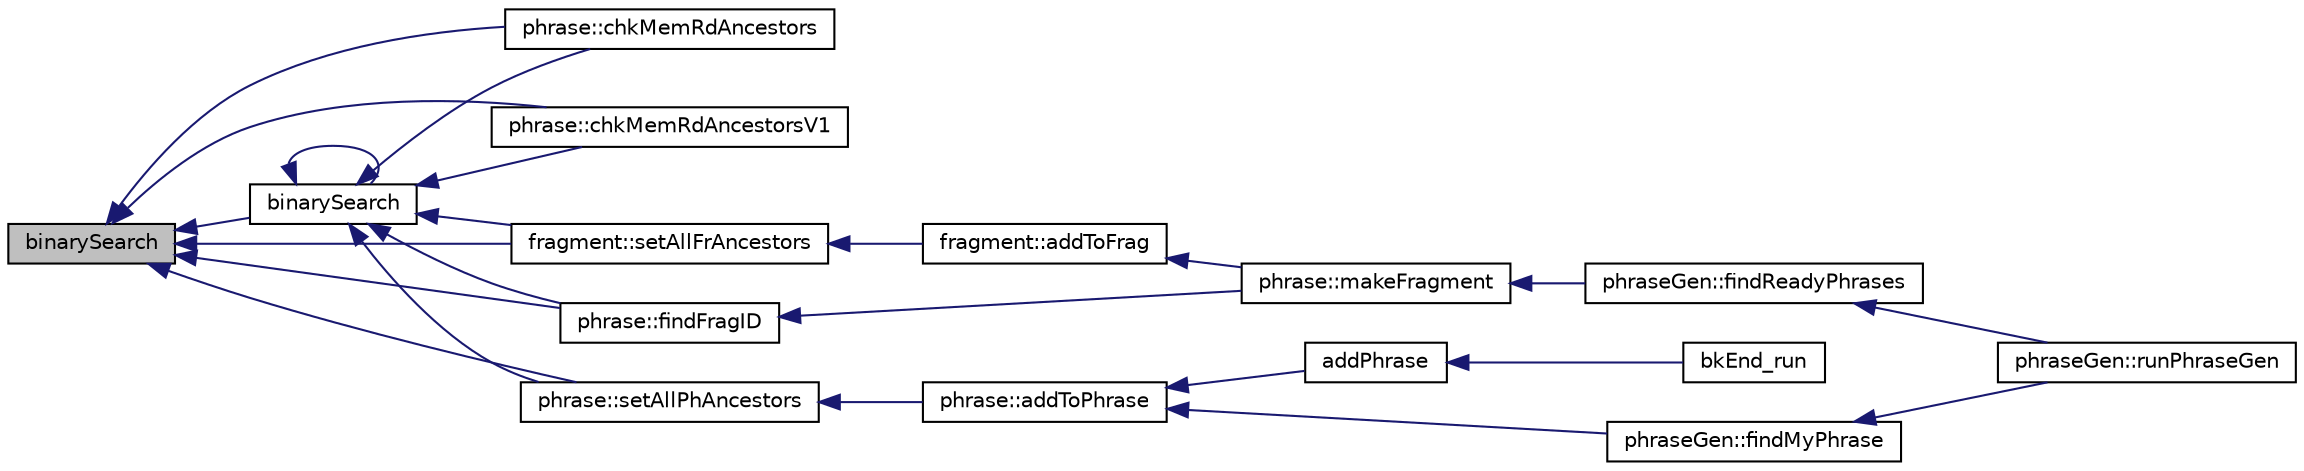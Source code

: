 digraph G
{
  edge [fontname="Helvetica",fontsize="10",labelfontname="Helvetica",labelfontsize="10"];
  node [fontname="Helvetica",fontsize="10",shape=record];
  rankdir=LR;
  Node1 [label="binarySearch",height=0.2,width=0.4,color="black", fillcolor="grey75", style="filled" fontcolor="black"];
  Node1 -> Node2 [dir=back,color="midnightblue",fontsize="10",style="solid",fontname="Helvetica"];
  Node2 [label="binarySearch",height=0.2,width=0.4,color="black", fillcolor="white", style="filled",URL="$binarySearch_8h.html#a30ed210f0a1157716fcf899daeb3f89f"];
  Node2 -> Node2 [dir=back,color="midnightblue",fontsize="10",style="solid",fontname="Helvetica"];
  Node2 -> Node3 [dir=back,color="midnightblue",fontsize="10",style="solid",fontname="Helvetica"];
  Node3 [label="phrase::chkMemRdAncestors",height=0.2,width=0.4,color="black", fillcolor="white", style="filled",URL="$classphrase.html#ae371c7fde2523a4624f99eb26d285d46"];
  Node2 -> Node4 [dir=back,color="midnightblue",fontsize="10",style="solid",fontname="Helvetica"];
  Node4 [label="phrase::chkMemRdAncestorsV1",height=0.2,width=0.4,color="black", fillcolor="white", style="filled",URL="$classphrase.html#ae326fd2bc9f95549a7b50e651d45ef94"];
  Node2 -> Node5 [dir=back,color="midnightblue",fontsize="10",style="solid",fontname="Helvetica"];
  Node5 [label="phrase::findFragID",height=0.2,width=0.4,color="black", fillcolor="white", style="filled",URL="$classphrase.html#a9a8d1a98b5fce63230b715ca6ac281ef"];
  Node5 -> Node6 [dir=back,color="midnightblue",fontsize="10",style="solid",fontname="Helvetica"];
  Node6 [label="phrase::makeFragment",height=0.2,width=0.4,color="black", fillcolor="white", style="filled",URL="$classphrase.html#ad596b3bf1c197e53a509dc02f41957cd"];
  Node6 -> Node7 [dir=back,color="midnightblue",fontsize="10",style="solid",fontname="Helvetica"];
  Node7 [label="phraseGen::findReadyPhrases",height=0.2,width=0.4,color="black", fillcolor="white", style="filled",URL="$classphraseGen.html#ab1fd52686e66bea06bd08d7fc8a4eb23"];
  Node7 -> Node8 [dir=back,color="midnightblue",fontsize="10",style="solid",fontname="Helvetica"];
  Node8 [label="phraseGen::runPhraseGen",height=0.2,width=0.4,color="black", fillcolor="white", style="filled",URL="$classphraseGen.html#a27c8b0d81592bc45e7f25e9cb7a4d1c4"];
  Node2 -> Node9 [dir=back,color="midnightblue",fontsize="10",style="solid",fontname="Helvetica"];
  Node9 [label="fragment::setAllFrAncestors",height=0.2,width=0.4,color="black", fillcolor="white", style="filled",URL="$classfragment.html#ad85462ff233b30289592d30a7f912e69"];
  Node9 -> Node10 [dir=back,color="midnightblue",fontsize="10",style="solid",fontname="Helvetica"];
  Node10 [label="fragment::addToFrag",height=0.2,width=0.4,color="black", fillcolor="white", style="filled",URL="$classfragment.html#a536afae1860d52f35d230572958c5a48"];
  Node10 -> Node6 [dir=back,color="midnightblue",fontsize="10",style="solid",fontname="Helvetica"];
  Node2 -> Node11 [dir=back,color="midnightblue",fontsize="10",style="solid",fontname="Helvetica"];
  Node11 [label="phrase::setAllPhAncestors",height=0.2,width=0.4,color="black", fillcolor="white", style="filled",URL="$classphrase.html#a6e02c8bca1014c332e8d137be57193a4"];
  Node11 -> Node12 [dir=back,color="midnightblue",fontsize="10",style="solid",fontname="Helvetica"];
  Node12 [label="phrase::addToPhrase",height=0.2,width=0.4,color="black", fillcolor="white", style="filled",URL="$classphrase.html#a747fdf8e7ac40b4bad71d20129ae0e73"];
  Node12 -> Node13 [dir=back,color="midnightblue",fontsize="10",style="solid",fontname="Helvetica"];
  Node13 [label="addPhrase",height=0.2,width=0.4,color="black", fillcolor="white", style="filled",URL="$bkEnd_8cpp.html#a73b0a124e04ab7ad583a8ad063d501c5"];
  Node13 -> Node14 [dir=back,color="midnightblue",fontsize="10",style="solid",fontname="Helvetica"];
  Node14 [label="bkEnd_run",height=0.2,width=0.4,color="black", fillcolor="white", style="filled",URL="$bkEnd_8h.html#a0de885ce07273f37e162ecb0e63ec95d"];
  Node12 -> Node15 [dir=back,color="midnightblue",fontsize="10",style="solid",fontname="Helvetica"];
  Node15 [label="phraseGen::findMyPhrase",height=0.2,width=0.4,color="black", fillcolor="white", style="filled",URL="$classphraseGen.html#a04d54cfe18dfef407499f3e6829c32d3"];
  Node15 -> Node8 [dir=back,color="midnightblue",fontsize="10",style="solid",fontname="Helvetica"];
  Node1 -> Node3 [dir=back,color="midnightblue",fontsize="10",style="solid",fontname="Helvetica"];
  Node1 -> Node4 [dir=back,color="midnightblue",fontsize="10",style="solid",fontname="Helvetica"];
  Node1 -> Node5 [dir=back,color="midnightblue",fontsize="10",style="solid",fontname="Helvetica"];
  Node1 -> Node9 [dir=back,color="midnightblue",fontsize="10",style="solid",fontname="Helvetica"];
  Node1 -> Node11 [dir=back,color="midnightblue",fontsize="10",style="solid",fontname="Helvetica"];
}
